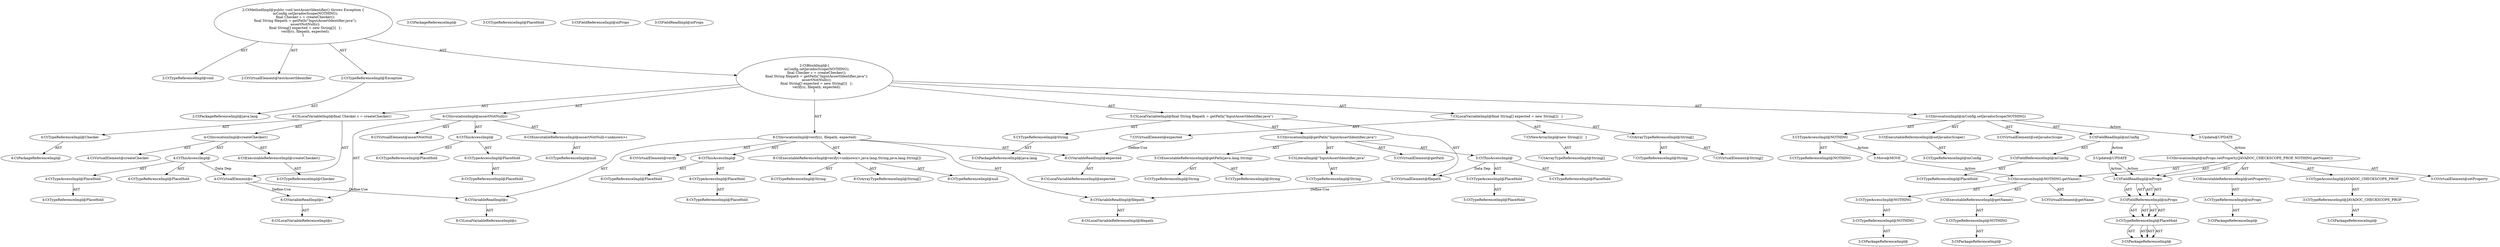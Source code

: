 digraph "testAssertIdentifier#?" {
0 [label="2:CtTypeReferenceImpl@void" shape=ellipse]
1 [label="2:CtVirtualElement@testAssertIdentifier" shape=ellipse]
2 [label="2:CtTypeReferenceImpl@Exception" shape=ellipse]
3 [label="2:CtPackageReferenceImpl@java.lang" shape=ellipse]
4 [label="3:CtExecutableReferenceImpl@setJavadocScope()" shape=ellipse]
5 [label="3:CtTypeReferenceImpl@mConfig" shape=ellipse]
6 [label="3:CtVirtualElement@setJavadocScope" shape=ellipse]
7 [label="3:CtFieldReferenceImpl@mConfig" shape=ellipse]
8 [label="3:CtTypeReferenceImpl@PlaceHold" shape=ellipse]
9 [label="3:CtFieldReadImpl@mConfig" shape=ellipse]
10 [label="3:CtTypeAccessImpl@NOTHING" shape=ellipse]
11 [label="3:CtTypeReferenceImpl@NOTHING" shape=ellipse]
12 [label="3:CtInvocationImpl@mConfig.setJavadocScope(NOTHING)" shape=ellipse]
13 [label="4:CtTypeReferenceImpl@Checker" shape=ellipse]
14 [label="4:CtPackageReferenceImpl@" shape=ellipse]
15 [label="4:CtExecutableReferenceImpl@createChecker()" shape=ellipse]
16 [label="4:CtTypeReferenceImpl@Checker" shape=ellipse]
17 [label="4:CtVirtualElement@createChecker" shape=ellipse]
18 [label="4:CtTypeAccessImpl@PlaceHold" shape=ellipse]
19 [label="4:CtTypeReferenceImpl@PlaceHold" shape=ellipse]
20 [label="4:CtThisAccessImpl@" shape=ellipse]
21 [label="4:CtTypeReferenceImpl@PlaceHold" shape=ellipse]
22 [label="4:CtInvocationImpl@createChecker()" shape=ellipse]
23 [label="4:CtVirtualElement@c" shape=ellipse]
24 [label="4:CtLocalVariableImpl@final Checker c = createChecker()" shape=ellipse]
25 [label="5:CtTypeReferenceImpl@String" shape=ellipse]
26 [label="5:CtPackageReferenceImpl@java.lang" shape=ellipse]
27 [label="5:CtExecutableReferenceImpl@getPath(java.lang.String)" shape=ellipse]
28 [label="5:CtTypeReferenceImpl@String" shape=ellipse]
29 [label="5:CtTypeReferenceImpl@String" shape=ellipse]
30 [label="5:CtVirtualElement@getPath" shape=ellipse]
31 [label="5:CtTypeAccessImpl@PlaceHold" shape=ellipse]
32 [label="5:CtTypeReferenceImpl@PlaceHold" shape=ellipse]
33 [label="5:CtThisAccessImpl@" shape=ellipse]
34 [label="5:CtTypeReferenceImpl@PlaceHold" shape=ellipse]
35 [label="5:CtLiteralImpl@\"InputAssertIdentifier.java\"" shape=ellipse]
36 [label="5:CtTypeReferenceImpl@String" shape=ellipse]
37 [label="5:CtInvocationImpl@getPath(\"InputAssertIdentifier.java\")" shape=ellipse]
38 [label="5:CtVirtualElement@filepath" shape=ellipse]
39 [label="5:CtLocalVariableImpl@final String filepath = getPath(\"InputAssertIdentifier.java\")" shape=ellipse]
40 [label="6:CtExecutableReferenceImpl@assertNotNull(<unknown>)" shape=ellipse]
41 [label="6:CtTypeReferenceImpl@null" shape=ellipse]
42 [label="6:CtVirtualElement@assertNotNull" shape=ellipse]
43 [label="6:CtTypeAccessImpl@PlaceHold" shape=ellipse]
44 [label="6:CtTypeReferenceImpl@PlaceHold" shape=ellipse]
45 [label="6:CtThisAccessImpl@" shape=ellipse]
46 [label="6:CtTypeReferenceImpl@PlaceHold" shape=ellipse]
47 [label="6:CtVariableReadImpl@c" shape=ellipse]
48 [label="6:CtLocalVariableReferenceImpl@c" shape=ellipse]
49 [label="6:CtInvocationImpl@assertNotNull(c)" shape=ellipse]
50 [label="7:CtVirtualElement@String[]" shape=ellipse]
51 [label="7:CtArrayTypeReferenceImpl@String[]" shape=ellipse]
52 [label="7:CtTypeReferenceImpl@String" shape=ellipse]
53 [label="7:CtNewArrayImpl@new String[]\{  \}" shape=ellipse]
54 [label="7:CtArrayTypeReferenceImpl@String[]" shape=ellipse]
55 [label="7:CtVirtualElement@expected" shape=ellipse]
56 [label="7:CtLocalVariableImpl@final String[] expected = new String[]\{  \}" shape=ellipse]
57 [label="8:CtExecutableReferenceImpl@verify(<unknown>,java.lang.String,java.lang.String[])" shape=ellipse]
58 [label="8:CtTypeReferenceImpl@null" shape=ellipse]
59 [label="8:CtTypeReferenceImpl@String" shape=ellipse]
60 [label="8:CtArrayTypeReferenceImpl@String[]" shape=ellipse]
61 [label="8:CtVirtualElement@verify" shape=ellipse]
62 [label="8:CtTypeAccessImpl@PlaceHold" shape=ellipse]
63 [label="8:CtTypeReferenceImpl@PlaceHold" shape=ellipse]
64 [label="8:CtThisAccessImpl@" shape=ellipse]
65 [label="8:CtTypeReferenceImpl@PlaceHold" shape=ellipse]
66 [label="8:CtVariableReadImpl@c" shape=ellipse]
67 [label="8:CtLocalVariableReferenceImpl@c" shape=ellipse]
68 [label="8:CtVariableReadImpl@filepath" shape=ellipse]
69 [label="8:CtLocalVariableReferenceImpl@filepath" shape=ellipse]
70 [label="8:CtVariableReadImpl@expected" shape=ellipse]
71 [label="8:CtLocalVariableReferenceImpl@expected" shape=ellipse]
72 [label="8:CtInvocationImpl@verify(c, filepath, expected)" shape=ellipse]
73 [label="2:CtBlockImpl@\{
    mConfig.setJavadocScope(NOTHING);
    final Checker c = createChecker();
    final String filepath = getPath(\"InputAssertIdentifier.java\");
    assertNotNull(c);
    final String[] expected = new String[]\{  \};
    verify(c, filepath, expected);
\}" shape=ellipse]
74 [label="2:CtMethodImpl@public void testAssertIdentifier() throws Exception \{
    mConfig.setJavadocScope(NOTHING);
    final Checker c = createChecker();
    final String filepath = getPath(\"InputAssertIdentifier.java\");
    assertNotNull(c);
    final String[] expected = new String[]\{  \};
    verify(c, filepath, expected);
\}" shape=ellipse]
75 [label="3:Update@UPDATE" shape=ellipse]
76 [label="3:CtPackageReferenceImpl@" shape=ellipse]
77 [label="3:CtTypeReferenceImpl@PlaceHold" shape=ellipse]
78 [label="3:CtFieldReferenceImpl@mProps" shape=ellipse]
79 [label="3:CtFieldReadImpl@mProps" shape=ellipse]
80 [label="3:CtPackageReferenceImpl@" shape=ellipse]
81 [label="3:CtTypeReferenceImpl@mProps" shape=ellipse]
82 [label="3:CtExecutableReferenceImpl@setProperty()" shape=ellipse]
83 [label="3:CtPackageReferenceImpl@" shape=ellipse]
84 [label="3:CtTypeReferenceImpl@JAVADOC_CHECKSCOPE_PROP" shape=ellipse]
85 [label="3:CtTypeAccessImpl@JAVADOC_CHECKSCOPE_PROP" shape=ellipse]
86 [label="3:CtPackageReferenceImpl@" shape=ellipse]
87 [label="3:CtTypeReferenceImpl@NOTHING" shape=ellipse]
88 [label="3:CtTypeAccessImpl@NOTHING" shape=ellipse]
89 [label="3:CtPackageReferenceImpl@" shape=ellipse]
90 [label="3:CtTypeReferenceImpl@NOTHING" shape=ellipse]
91 [label="3:CtExecutableReferenceImpl@getName()" shape=ellipse]
92 [label="3:CtInvocationImpl@NOTHING.getName()" shape=ellipse]
93 [label="3:CtVirtualElement@getName" shape=ellipse]
94 [label="3:CtInvocationImpl@mProps.setProperty(JAVADOC_CHECKSCOPE_PROP, NOTHING.getName())" shape=ellipse]
95 [label="3:CtVirtualElement@setProperty" shape=ellipse]
96 [label="3:Update@UPDATE" shape=ellipse]
97 [label="3:CtPackageReferenceImpl@" shape=ellipse]
98 [label="3:CtTypeReferenceImpl@PlaceHold" shape=ellipse]
99 [label="3:CtFieldReferenceImpl@mProps" shape=ellipse]
100 [label="3:CtFieldReadImpl@mProps" shape=ellipse]
101 [label="3:Move@MOVE" shape=ellipse]
2 -> 3 [label="AST"];
4 -> 5 [label="AST"];
7 -> 8 [label="AST"];
9 -> 7 [label="AST"];
9 -> 96 [label="Action"];
10 -> 11 [label="AST"];
10 -> 101 [label="Action"];
12 -> 6 [label="AST"];
12 -> 9 [label="AST"];
12 -> 4 [label="AST"];
12 -> 10 [label="AST"];
12 -> 75 [label="Action"];
13 -> 14 [label="AST"];
15 -> 16 [label="AST"];
18 -> 19 [label="AST"];
20 -> 21 [label="AST"];
20 -> 18 [label="AST"];
20 -> 23 [label="Data Dep"];
22 -> 17 [label="AST"];
22 -> 20 [label="AST"];
22 -> 15 [label="AST"];
23 -> 47 [label="Define-Use"];
23 -> 66 [label="Define-Use"];
24 -> 23 [label="AST"];
24 -> 13 [label="AST"];
24 -> 22 [label="AST"];
25 -> 26 [label="AST"];
27 -> 28 [label="AST"];
27 -> 29 [label="AST"];
31 -> 32 [label="AST"];
33 -> 34 [label="AST"];
33 -> 31 [label="AST"];
33 -> 38 [label="Data Dep"];
35 -> 36 [label="AST"];
37 -> 30 [label="AST"];
37 -> 33 [label="AST"];
37 -> 27 [label="AST"];
37 -> 35 [label="AST"];
38 -> 68 [label="Define-Use"];
39 -> 38 [label="AST"];
39 -> 25 [label="AST"];
39 -> 37 [label="AST"];
40 -> 41 [label="AST"];
43 -> 44 [label="AST"];
45 -> 46 [label="AST"];
45 -> 43 [label="AST"];
47 -> 48 [label="AST"];
49 -> 42 [label="AST"];
49 -> 45 [label="AST"];
49 -> 40 [label="AST"];
49 -> 47 [label="AST"];
51 -> 50 [label="AST"];
51 -> 52 [label="AST"];
53 -> 54 [label="AST"];
55 -> 70 [label="Define-Use"];
56 -> 55 [label="AST"];
56 -> 51 [label="AST"];
56 -> 53 [label="AST"];
57 -> 58 [label="AST"];
57 -> 59 [label="AST"];
57 -> 60 [label="AST"];
62 -> 63 [label="AST"];
64 -> 65 [label="AST"];
64 -> 62 [label="AST"];
66 -> 67 [label="AST"];
68 -> 69 [label="AST"];
70 -> 71 [label="AST"];
72 -> 61 [label="AST"];
72 -> 64 [label="AST"];
72 -> 57 [label="AST"];
72 -> 66 [label="AST"];
72 -> 68 [label="AST"];
72 -> 70 [label="AST"];
73 -> 12 [label="AST"];
73 -> 24 [label="AST"];
73 -> 39 [label="AST"];
73 -> 49 [label="AST"];
73 -> 56 [label="AST"];
73 -> 72 [label="AST"];
74 -> 1 [label="AST"];
74 -> 0 [label="AST"];
74 -> 2 [label="AST"];
74 -> 73 [label="AST"];
75 -> 94 [label="Action"];
98 -> 97 [label="AST"];
98 -> 97 [label="AST"];
99 -> 98 [label="AST"];
99 -> 98 [label="AST"];
100 -> 99 [label="AST"];
100 -> 99 [label="AST"];
81 -> 80 [label="AST"];
82 -> 81 [label="AST"];
84 -> 83 [label="AST"];
85 -> 84 [label="AST"];
87 -> 86 [label="AST"];
88 -> 87 [label="AST"];
90 -> 89 [label="AST"];
91 -> 90 [label="AST"];
92 -> 93 [label="AST"];
92 -> 88 [label="AST"];
92 -> 91 [label="AST"];
94 -> 95 [label="AST"];
94 -> 100 [label="AST"];
94 -> 100 [label="AST"];
94 -> 82 [label="AST"];
94 -> 85 [label="AST"];
94 -> 92 [label="AST"];
96 -> 100 [label="Action"];
96 -> 100 [label="Action"];
98 -> 97 [label="AST"];
98 -> 97 [label="AST"];
99 -> 98 [label="AST"];
99 -> 98 [label="AST"];
100 -> 99 [label="AST"];
100 -> 99 [label="AST"];
101 -> 92 [label="Action"];
}